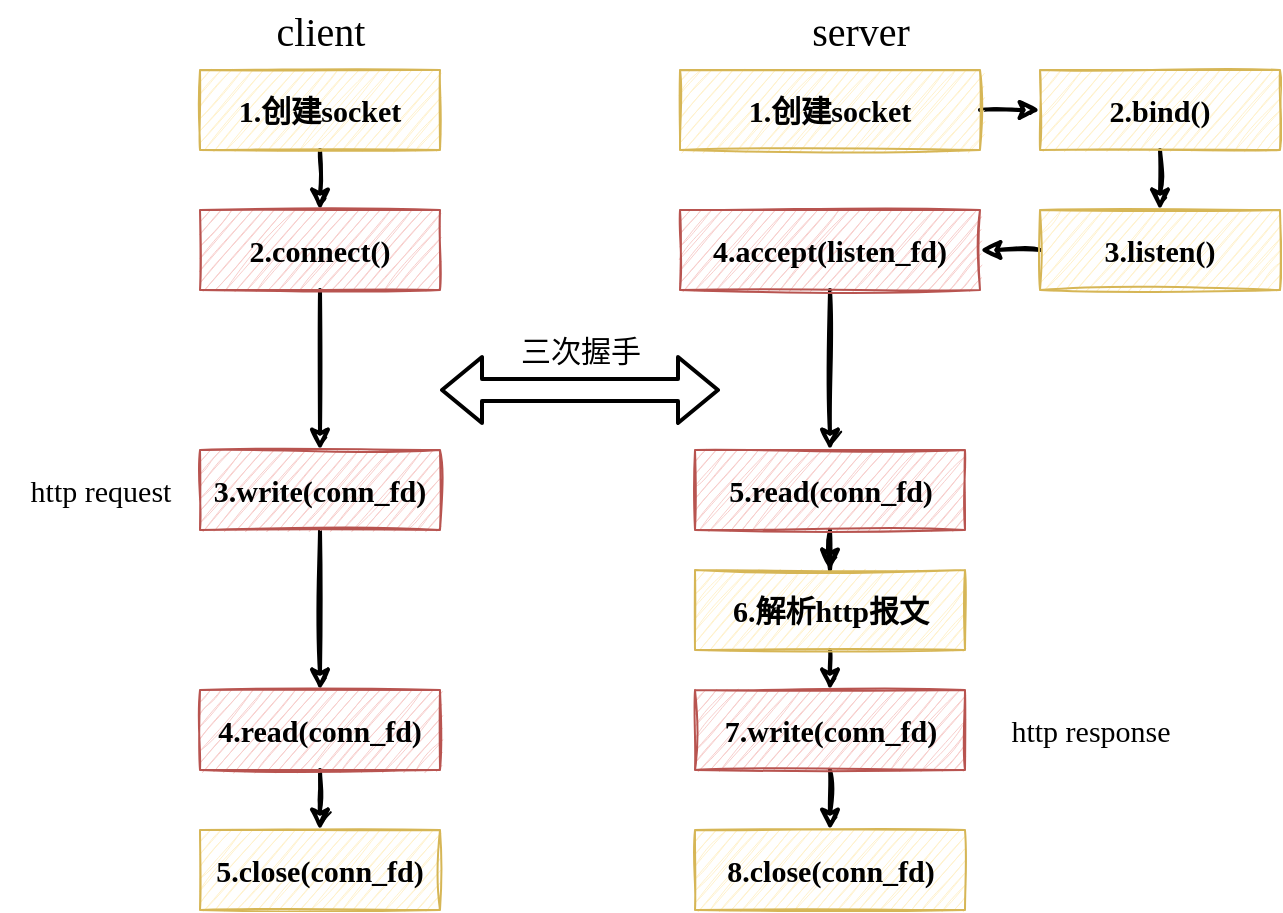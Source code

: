 <mxfile version="15.2.9" type="github">
  <diagram id="R7MD-RuWkarthDHZs2-p" name="第 1 页">
    <mxGraphModel dx="742" dy="533" grid="1" gridSize="10" guides="1" tooltips="1" connect="1" arrows="1" fold="1" page="1" pageScale="1" pageWidth="827" pageHeight="1169" math="0" shadow="0">
      <root>
        <mxCell id="0" />
        <mxCell id="1" parent="0" />
        <mxCell id="0Q1nOrYQO0X4sr8mSm66-21" style="edgeStyle=orthogonalEdgeStyle;rounded=0;sketch=1;orthogonalLoop=1;jettySize=auto;html=1;exitX=1;exitY=0.5;exitDx=0;exitDy=0;entryX=0;entryY=0.5;entryDx=0;entryDy=0;fontFamily=Comic Sans MS;fontSize=15;strokeWidth=2;" edge="1" parent="1" source="0Q1nOrYQO0X4sr8mSm66-1" target="0Q1nOrYQO0X4sr8mSm66-3">
          <mxGeometry relative="1" as="geometry" />
        </mxCell>
        <mxCell id="0Q1nOrYQO0X4sr8mSm66-1" value="&lt;font style=&quot;font-size: 15px&quot;&gt;1.创建socket&lt;/font&gt;" style="rounded=0;whiteSpace=wrap;html=1;fillColor=#fff2cc;strokeColor=#d6b656;fontFamily=Comic Sans MS;labelBorderColor=none;glass=0;sketch=1;shadow=0;fontStyle=1" vertex="1" parent="1">
          <mxGeometry x="410" y="120" width="150" height="40" as="geometry" />
        </mxCell>
        <mxCell id="0Q1nOrYQO0X4sr8mSm66-2" value="server" style="text;html=1;align=center;verticalAlign=middle;resizable=0;points=[];autosize=1;strokeColor=none;fillColor=none;fontSize=20;fontFamily=Comic Sans MS;fontStyle=0" vertex="1" parent="1">
          <mxGeometry x="460" y="85" width="80" height="30" as="geometry" />
        </mxCell>
        <mxCell id="0Q1nOrYQO0X4sr8mSm66-7" style="edgeStyle=orthogonalEdgeStyle;rounded=0;sketch=1;orthogonalLoop=1;jettySize=auto;html=1;exitX=0.5;exitY=1;exitDx=0;exitDy=0;entryX=0.5;entryY=0;entryDx=0;entryDy=0;fontFamily=Comic Sans MS;fontSize=15;strokeWidth=2;" edge="1" parent="1" source="0Q1nOrYQO0X4sr8mSm66-3" target="0Q1nOrYQO0X4sr8mSm66-6">
          <mxGeometry relative="1" as="geometry" />
        </mxCell>
        <mxCell id="0Q1nOrYQO0X4sr8mSm66-3" value="2.bind()" style="rounded=0;whiteSpace=wrap;html=1;fillColor=#fff2cc;strokeColor=#d6b656;fontFamily=Comic Sans MS;labelBorderColor=none;glass=0;sketch=1;shadow=0;fontStyle=1;fontSize=15;" vertex="1" parent="1">
          <mxGeometry x="590" y="120" width="120" height="40" as="geometry" />
        </mxCell>
        <mxCell id="0Q1nOrYQO0X4sr8mSm66-22" style="edgeStyle=orthogonalEdgeStyle;rounded=0;sketch=1;orthogonalLoop=1;jettySize=auto;html=1;exitX=0;exitY=0.5;exitDx=0;exitDy=0;entryX=1;entryY=0.5;entryDx=0;entryDy=0;fontFamily=Comic Sans MS;fontSize=15;strokeWidth=2;" edge="1" parent="1" source="0Q1nOrYQO0X4sr8mSm66-6" target="0Q1nOrYQO0X4sr8mSm66-8">
          <mxGeometry relative="1" as="geometry" />
        </mxCell>
        <mxCell id="0Q1nOrYQO0X4sr8mSm66-6" value="3.listen()" style="rounded=0;whiteSpace=wrap;html=1;fillColor=#fff2cc;strokeColor=#d6b656;fontFamily=Comic Sans MS;labelBorderColor=none;glass=0;sketch=1;shadow=0;fontStyle=1;fontSize=15;" vertex="1" parent="1">
          <mxGeometry x="590" y="190" width="120" height="40" as="geometry" />
        </mxCell>
        <mxCell id="0Q1nOrYQO0X4sr8mSm66-33" style="edgeStyle=orthogonalEdgeStyle;rounded=0;sketch=1;orthogonalLoop=1;jettySize=auto;html=1;exitX=0.5;exitY=1;exitDx=0;exitDy=0;entryX=0.5;entryY=0;entryDx=0;entryDy=0;fontFamily=Comic Sans MS;fontSize=15;strokeWidth=2;" edge="1" parent="1" source="0Q1nOrYQO0X4sr8mSm66-8" target="0Q1nOrYQO0X4sr8mSm66-32">
          <mxGeometry relative="1" as="geometry" />
        </mxCell>
        <mxCell id="0Q1nOrYQO0X4sr8mSm66-8" value="4.accept(listen_fd)" style="rounded=0;whiteSpace=wrap;html=1;fillColor=#f8cecc;strokeColor=#b85450;fontFamily=Comic Sans MS;labelBorderColor=none;glass=0;sketch=1;shadow=0;fontStyle=1;fontSize=15;" vertex="1" parent="1">
          <mxGeometry x="410" y="190" width="150" height="40" as="geometry" />
        </mxCell>
        <mxCell id="0Q1nOrYQO0X4sr8mSm66-10" style="edgeStyle=orthogonalEdgeStyle;rounded=0;orthogonalLoop=1;jettySize=auto;html=1;exitX=0.5;exitY=1;exitDx=0;exitDy=0;entryX=0.5;entryY=0;entryDx=0;entryDy=0;fontFamily=Comic Sans MS;fontSize=15;sketch=1;strokeWidth=2;" edge="1" parent="1" source="0Q1nOrYQO0X4sr8mSm66-11" target="0Q1nOrYQO0X4sr8mSm66-14">
          <mxGeometry relative="1" as="geometry" />
        </mxCell>
        <mxCell id="0Q1nOrYQO0X4sr8mSm66-11" value="&lt;font style=&quot;font-size: 15px&quot;&gt;1.创建socket&lt;/font&gt;" style="rounded=0;whiteSpace=wrap;html=1;fillColor=#fff2cc;strokeColor=#d6b656;fontFamily=Comic Sans MS;labelBorderColor=none;glass=0;sketch=1;shadow=0;fontStyle=1" vertex="1" parent="1">
          <mxGeometry x="170" y="120" width="120" height="40" as="geometry" />
        </mxCell>
        <mxCell id="0Q1nOrYQO0X4sr8mSm66-12" value="client" style="text;html=1;align=center;verticalAlign=middle;resizable=0;points=[];autosize=1;strokeColor=none;fillColor=none;fontSize=20;fontFamily=Comic Sans MS;fontStyle=0" vertex="1" parent="1">
          <mxGeometry x="195" y="85" width="70" height="30" as="geometry" />
        </mxCell>
        <mxCell id="0Q1nOrYQO0X4sr8mSm66-31" style="edgeStyle=orthogonalEdgeStyle;rounded=0;sketch=1;orthogonalLoop=1;jettySize=auto;html=1;exitX=0.5;exitY=1;exitDx=0;exitDy=0;entryX=0.5;entryY=0;entryDx=0;entryDy=0;fontFamily=Comic Sans MS;fontSize=15;strokeWidth=2;" edge="1" parent="1" source="0Q1nOrYQO0X4sr8mSm66-14" target="0Q1nOrYQO0X4sr8mSm66-16">
          <mxGeometry relative="1" as="geometry" />
        </mxCell>
        <mxCell id="0Q1nOrYQO0X4sr8mSm66-14" value="2.connect()" style="rounded=0;whiteSpace=wrap;html=1;fillColor=#f8cecc;strokeColor=#b85450;fontFamily=Comic Sans MS;labelBorderColor=none;glass=0;sketch=1;shadow=0;fontStyle=1;fontSize=15;" vertex="1" parent="1">
          <mxGeometry x="170" y="190" width="120" height="40" as="geometry" />
        </mxCell>
        <mxCell id="0Q1nOrYQO0X4sr8mSm66-55" style="edgeStyle=orthogonalEdgeStyle;rounded=0;sketch=1;orthogonalLoop=1;jettySize=auto;html=1;exitX=0.5;exitY=1;exitDx=0;exitDy=0;fontFamily=Comic Sans MS;fontSize=15;startArrow=none;startFill=0;strokeWidth=2;" edge="1" parent="1" source="0Q1nOrYQO0X4sr8mSm66-16" target="0Q1nOrYQO0X4sr8mSm66-54">
          <mxGeometry relative="1" as="geometry" />
        </mxCell>
        <mxCell id="0Q1nOrYQO0X4sr8mSm66-16" value="3.write(conn_fd)" style="rounded=0;whiteSpace=wrap;html=1;fillColor=#f8cecc;strokeColor=#b85450;fontFamily=Comic Sans MS;labelBorderColor=none;glass=0;sketch=1;shadow=0;fontStyle=1;fontSize=15;" vertex="1" parent="1">
          <mxGeometry x="170" y="310" width="120" height="40" as="geometry" />
        </mxCell>
        <mxCell id="0Q1nOrYQO0X4sr8mSm66-53" style="edgeStyle=orthogonalEdgeStyle;rounded=0;sketch=1;orthogonalLoop=1;jettySize=auto;html=1;exitX=0.5;exitY=1;exitDx=0;exitDy=0;fontFamily=Comic Sans MS;fontSize=15;startArrow=none;startFill=0;strokeWidth=2;" edge="1" parent="1" source="0Q1nOrYQO0X4sr8mSm66-32" target="0Q1nOrYQO0X4sr8mSm66-52">
          <mxGeometry relative="1" as="geometry" />
        </mxCell>
        <mxCell id="0Q1nOrYQO0X4sr8mSm66-32" value="5.read(conn_fd)" style="rounded=0;whiteSpace=wrap;html=1;fillColor=#f8cecc;strokeColor=#b85450;fontFamily=Comic Sans MS;labelBorderColor=none;glass=0;sketch=1;shadow=0;fontStyle=1;fontSize=15;" vertex="1" parent="1">
          <mxGeometry x="417.5" y="310" width="135" height="40" as="geometry" />
        </mxCell>
        <mxCell id="0Q1nOrYQO0X4sr8mSm66-46" value="" style="shape=flexArrow;endArrow=classic;startArrow=classic;html=1;fontFamily=Comic Sans MS;fontSize=15;strokeWidth=2;" edge="1" parent="1">
          <mxGeometry width="100" height="100" relative="1" as="geometry">
            <mxPoint x="290" y="280" as="sourcePoint" />
            <mxPoint x="430" y="280" as="targetPoint" />
          </mxGeometry>
        </mxCell>
        <mxCell id="0Q1nOrYQO0X4sr8mSm66-47" value="三次握手" style="text;html=1;align=center;verticalAlign=middle;resizable=0;points=[];autosize=1;strokeColor=none;fillColor=none;fontSize=15;fontFamily=Comic Sans MS;" vertex="1" parent="1">
          <mxGeometry x="320" y="250" width="80" height="20" as="geometry" />
        </mxCell>
        <mxCell id="0Q1nOrYQO0X4sr8mSm66-48" value="5.close(conn_fd)" style="rounded=0;whiteSpace=wrap;html=1;fillColor=#fff2cc;strokeColor=#d6b656;fontFamily=Comic Sans MS;labelBorderColor=none;glass=0;sketch=1;shadow=0;fontStyle=1;fontSize=15;" vertex="1" parent="1">
          <mxGeometry x="170" y="500" width="120" height="40" as="geometry" />
        </mxCell>
        <mxCell id="0Q1nOrYQO0X4sr8mSm66-61" style="edgeStyle=orthogonalEdgeStyle;rounded=0;sketch=1;orthogonalLoop=1;jettySize=auto;html=1;exitX=0.5;exitY=1;exitDx=0;exitDy=0;entryX=0.5;entryY=0;entryDx=0;entryDy=0;fontFamily=Comic Sans MS;fontSize=15;startArrow=none;startFill=0;strokeWidth=2;" edge="1" parent="1" source="0Q1nOrYQO0X4sr8mSm66-52" target="0Q1nOrYQO0X4sr8mSm66-56">
          <mxGeometry relative="1" as="geometry" />
        </mxCell>
        <mxCell id="0Q1nOrYQO0X4sr8mSm66-52" value="6.解析http报文" style="rounded=0;whiteSpace=wrap;html=1;fillColor=#fff2cc;strokeColor=#d6b656;fontFamily=Comic Sans MS;labelBorderColor=none;glass=0;sketch=1;shadow=0;fontStyle=1;fontSize=15;" vertex="1" parent="1">
          <mxGeometry x="417.5" y="370" width="135" height="40" as="geometry" />
        </mxCell>
        <mxCell id="0Q1nOrYQO0X4sr8mSm66-62" style="edgeStyle=orthogonalEdgeStyle;rounded=0;sketch=1;orthogonalLoop=1;jettySize=auto;html=1;exitX=0.5;exitY=1;exitDx=0;exitDy=0;fontFamily=Comic Sans MS;fontSize=15;startArrow=none;startFill=0;strokeWidth=2;" edge="1" parent="1" source="0Q1nOrYQO0X4sr8mSm66-54" target="0Q1nOrYQO0X4sr8mSm66-48">
          <mxGeometry relative="1" as="geometry" />
        </mxCell>
        <mxCell id="0Q1nOrYQO0X4sr8mSm66-54" value="4.read(conn_fd)" style="rounded=0;whiteSpace=wrap;html=1;fillColor=#f8cecc;strokeColor=#b85450;fontFamily=Comic Sans MS;labelBorderColor=none;glass=0;sketch=1;shadow=0;fontStyle=1;fontSize=15;" vertex="1" parent="1">
          <mxGeometry x="170" y="430" width="120" height="40" as="geometry" />
        </mxCell>
        <mxCell id="0Q1nOrYQO0X4sr8mSm66-64" style="edgeStyle=orthogonalEdgeStyle;rounded=0;sketch=1;orthogonalLoop=1;jettySize=auto;html=1;exitX=0.5;exitY=1;exitDx=0;exitDy=0;entryX=0.5;entryY=0;entryDx=0;entryDy=0;fontFamily=Comic Sans MS;fontSize=15;startArrow=none;startFill=0;strokeWidth=2;" edge="1" parent="1" source="0Q1nOrYQO0X4sr8mSm66-56" target="0Q1nOrYQO0X4sr8mSm66-63">
          <mxGeometry relative="1" as="geometry" />
        </mxCell>
        <mxCell id="0Q1nOrYQO0X4sr8mSm66-56" value="7.write(conn_fd)" style="rounded=0;whiteSpace=wrap;html=1;fillColor=#f8cecc;strokeColor=#b85450;fontFamily=Comic Sans MS;labelBorderColor=none;glass=0;sketch=1;shadow=0;fontStyle=1;fontSize=15;" vertex="1" parent="1">
          <mxGeometry x="417.5" y="430" width="135" height="40" as="geometry" />
        </mxCell>
        <mxCell id="0Q1nOrYQO0X4sr8mSm66-57" value="http response" style="text;html=1;align=center;verticalAlign=middle;resizable=0;points=[];autosize=1;strokeColor=none;fillColor=none;fontSize=15;fontFamily=Comic Sans MS;" vertex="1" parent="1">
          <mxGeometry x="560" y="440" width="110" height="20" as="geometry" />
        </mxCell>
        <mxCell id="0Q1nOrYQO0X4sr8mSm66-60" value="http request" style="text;html=1;align=center;verticalAlign=middle;resizable=0;points=[];autosize=1;strokeColor=none;fillColor=none;fontSize=15;fontFamily=Comic Sans MS;" vertex="1" parent="1">
          <mxGeometry x="70" y="320" width="100" height="20" as="geometry" />
        </mxCell>
        <mxCell id="0Q1nOrYQO0X4sr8mSm66-63" value="8.close(conn_fd)" style="rounded=0;whiteSpace=wrap;html=1;fillColor=#fff2cc;strokeColor=#d6b656;fontFamily=Comic Sans MS;labelBorderColor=none;glass=0;sketch=1;shadow=0;fontStyle=1;fontSize=15;" vertex="1" parent="1">
          <mxGeometry x="417.5" y="500" width="135" height="40" as="geometry" />
        </mxCell>
      </root>
    </mxGraphModel>
  </diagram>
</mxfile>
